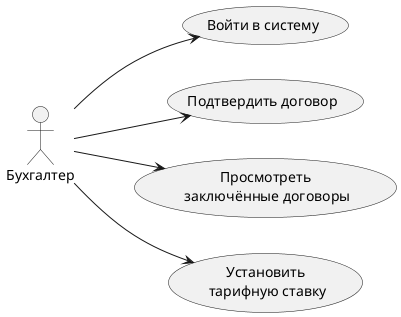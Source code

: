 @startuml

left to right direction

actor "Бухгалтер" as fc

usecase "Войти в систему" as UC1
usecase "Подтвердить договор" as UC2
usecase "Просмотреть\n заключённые договоры" as UC3
usecase "Установить\n тарифную ставку" as UC4

fc --> UC1
fc --> UC2
fc --> UC3
fc --> UC4

@enduml
